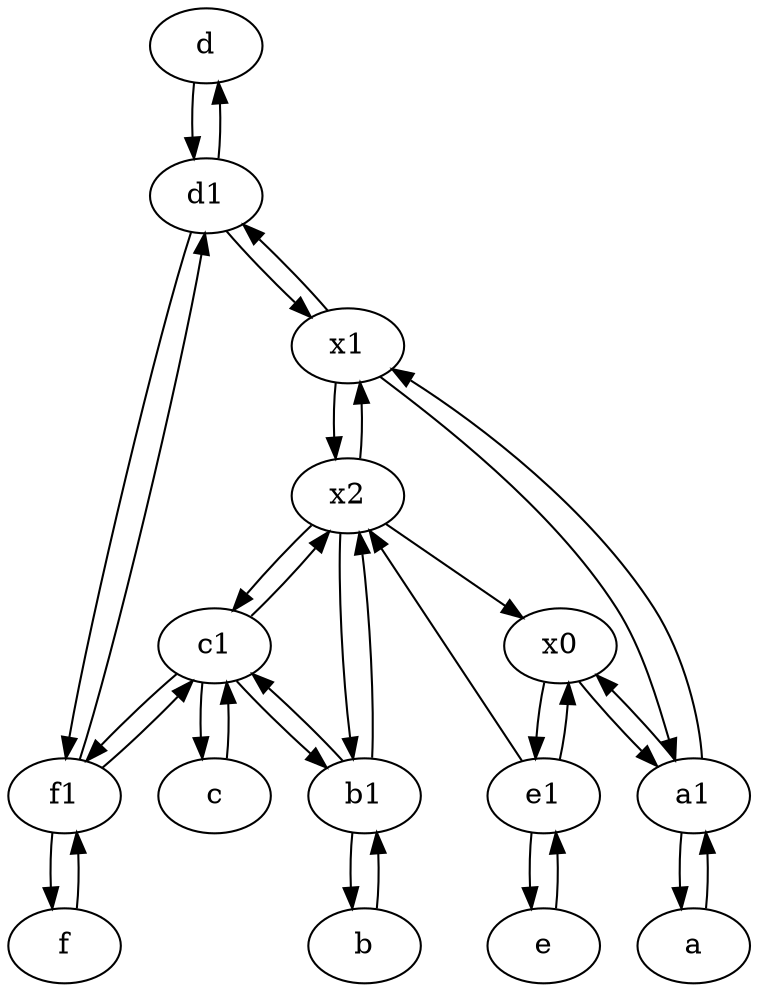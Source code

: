 digraph  {
	d [pos="20,30!"];
	x2;
	c1 [pos="30,15!"];
	e1 [pos="25,45!"];
	f [pos="15,45!"];
	f1;
	b [pos="50,20!"];
	e [pos="30,50!"];
	a [pos="40,10!"];
	a1 [pos="40,15!"];
	x0;
	d1 [pos="25,30!"];
	c [pos="20,10!"];
	b1 [pos="45,20!"];
	x1;
	d1 -> d;
	c1 -> b1;
	f1 -> c1;
	d1 -> x1;
	c1 -> x2;
	x2 -> c1;
	a1 -> x1;
	x2 -> x1;
	x1 -> d1;
	x0 -> e1;
	b1 -> b;
	x2 -> b1;
	x0 -> a1;
	d1 -> f1;
	a1 -> x0;
	x2 -> x0;
	x1 -> a1;
	b1 -> x2;
	e1 -> x0;
	f -> f1;
	x1 -> x2;
	f1 -> f;
	b1 -> c1;
	c1 -> f1;
	b -> b1;
	c -> c1;
	e1 -> x2;
	e -> e1;
	a -> a1;
	a1 -> a;
	e1 -> e;
	f1 -> d1;
	d -> d1;
	c1 -> c;

	}